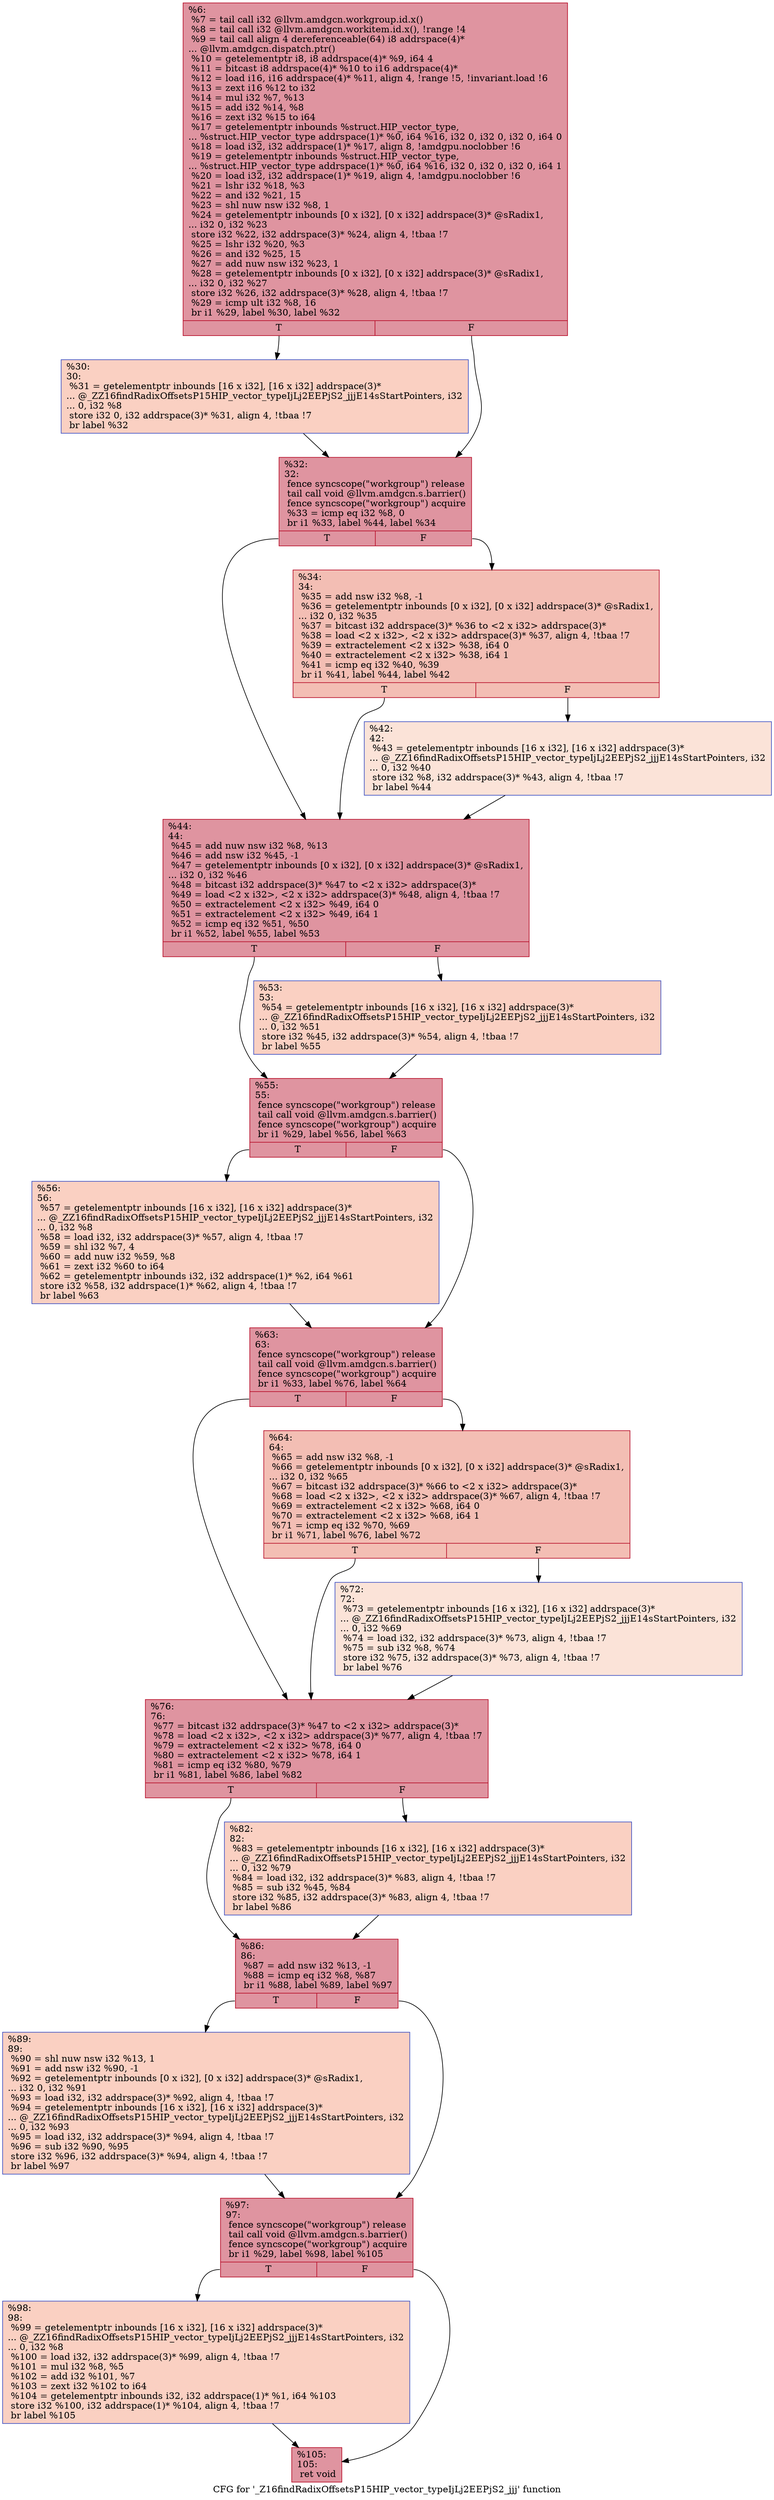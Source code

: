 digraph "CFG for '_Z16findRadixOffsetsP15HIP_vector_typeIjLj2EEPjS2_jjj' function" {
	label="CFG for '_Z16findRadixOffsetsP15HIP_vector_typeIjLj2EEPjS2_jjj' function";

	Node0x4c581c0 [shape=record,color="#b70d28ff", style=filled, fillcolor="#b70d2870",label="{%6:\l  %7 = tail call i32 @llvm.amdgcn.workgroup.id.x()\l  %8 = tail call i32 @llvm.amdgcn.workitem.id.x(), !range !4\l  %9 = tail call align 4 dereferenceable(64) i8 addrspace(4)*\l... @llvm.amdgcn.dispatch.ptr()\l  %10 = getelementptr i8, i8 addrspace(4)* %9, i64 4\l  %11 = bitcast i8 addrspace(4)* %10 to i16 addrspace(4)*\l  %12 = load i16, i16 addrspace(4)* %11, align 4, !range !5, !invariant.load !6\l  %13 = zext i16 %12 to i32\l  %14 = mul i32 %7, %13\l  %15 = add i32 %14, %8\l  %16 = zext i32 %15 to i64\l  %17 = getelementptr inbounds %struct.HIP_vector_type,\l... %struct.HIP_vector_type addrspace(1)* %0, i64 %16, i32 0, i32 0, i32 0, i64 0\l  %18 = load i32, i32 addrspace(1)* %17, align 8, !amdgpu.noclobber !6\l  %19 = getelementptr inbounds %struct.HIP_vector_type,\l... %struct.HIP_vector_type addrspace(1)* %0, i64 %16, i32 0, i32 0, i32 0, i64 1\l  %20 = load i32, i32 addrspace(1)* %19, align 4, !amdgpu.noclobber !6\l  %21 = lshr i32 %18, %3\l  %22 = and i32 %21, 15\l  %23 = shl nuw nsw i32 %8, 1\l  %24 = getelementptr inbounds [0 x i32], [0 x i32] addrspace(3)* @sRadix1,\l... i32 0, i32 %23\l  store i32 %22, i32 addrspace(3)* %24, align 4, !tbaa !7\l  %25 = lshr i32 %20, %3\l  %26 = and i32 %25, 15\l  %27 = add nuw nsw i32 %23, 1\l  %28 = getelementptr inbounds [0 x i32], [0 x i32] addrspace(3)* @sRadix1,\l... i32 0, i32 %27\l  store i32 %26, i32 addrspace(3)* %28, align 4, !tbaa !7\l  %29 = icmp ult i32 %8, 16\l  br i1 %29, label %30, label %32\l|{<s0>T|<s1>F}}"];
	Node0x4c581c0:s0 -> Node0x4c5b8f0;
	Node0x4c581c0:s1 -> Node0x4c5b980;
	Node0x4c5b8f0 [shape=record,color="#3d50c3ff", style=filled, fillcolor="#f3947570",label="{%30:\l30:                                               \l  %31 = getelementptr inbounds [16 x i32], [16 x i32] addrspace(3)*\l... @_ZZ16findRadixOffsetsP15HIP_vector_typeIjLj2EEPjS2_jjjE14sStartPointers, i32\l... 0, i32 %8\l  store i32 0, i32 addrspace(3)* %31, align 4, !tbaa !7\l  br label %32\l}"];
	Node0x4c5b8f0 -> Node0x4c5b980;
	Node0x4c5b980 [shape=record,color="#b70d28ff", style=filled, fillcolor="#b70d2870",label="{%32:\l32:                                               \l  fence syncscope(\"workgroup\") release\l  tail call void @llvm.amdgcn.s.barrier()\l  fence syncscope(\"workgroup\") acquire\l  %33 = icmp eq i32 %8, 0\l  br i1 %33, label %44, label %34\l|{<s0>T|<s1>F}}"];
	Node0x4c5b980:s0 -> Node0x4c5c140;
	Node0x4c5b980:s1 -> Node0x4c5c190;
	Node0x4c5c190 [shape=record,color="#b70d28ff", style=filled, fillcolor="#e36c5570",label="{%34:\l34:                                               \l  %35 = add nsw i32 %8, -1\l  %36 = getelementptr inbounds [0 x i32], [0 x i32] addrspace(3)* @sRadix1,\l... i32 0, i32 %35\l  %37 = bitcast i32 addrspace(3)* %36 to \<2 x i32\> addrspace(3)*\l  %38 = load \<2 x i32\>, \<2 x i32\> addrspace(3)* %37, align 4, !tbaa !7\l  %39 = extractelement \<2 x i32\> %38, i64 0\l  %40 = extractelement \<2 x i32\> %38, i64 1\l  %41 = icmp eq i32 %40, %39\l  br i1 %41, label %44, label %42\l|{<s0>T|<s1>F}}"];
	Node0x4c5c190:s0 -> Node0x4c5c140;
	Node0x4c5c190:s1 -> Node0x4c5c6a0;
	Node0x4c5c6a0 [shape=record,color="#3d50c3ff", style=filled, fillcolor="#f6bfa670",label="{%42:\l42:                                               \l  %43 = getelementptr inbounds [16 x i32], [16 x i32] addrspace(3)*\l... @_ZZ16findRadixOffsetsP15HIP_vector_typeIjLj2EEPjS2_jjjE14sStartPointers, i32\l... 0, i32 %40\l  store i32 %8, i32 addrspace(3)* %43, align 4, !tbaa !7\l  br label %44\l}"];
	Node0x4c5c6a0 -> Node0x4c5c140;
	Node0x4c5c140 [shape=record,color="#b70d28ff", style=filled, fillcolor="#b70d2870",label="{%44:\l44:                                               \l  %45 = add nuw nsw i32 %8, %13\l  %46 = add nsw i32 %45, -1\l  %47 = getelementptr inbounds [0 x i32], [0 x i32] addrspace(3)* @sRadix1,\l... i32 0, i32 %46\l  %48 = bitcast i32 addrspace(3)* %47 to \<2 x i32\> addrspace(3)*\l  %49 = load \<2 x i32\>, \<2 x i32\> addrspace(3)* %48, align 4, !tbaa !7\l  %50 = extractelement \<2 x i32\> %49, i64 0\l  %51 = extractelement \<2 x i32\> %49, i64 1\l  %52 = icmp eq i32 %51, %50\l  br i1 %52, label %55, label %53\l|{<s0>T|<s1>F}}"];
	Node0x4c5c140:s0 -> Node0x4c5ce40;
	Node0x4c5c140:s1 -> Node0x4c5ce90;
	Node0x4c5ce90 [shape=record,color="#3d50c3ff", style=filled, fillcolor="#f3947570",label="{%53:\l53:                                               \l  %54 = getelementptr inbounds [16 x i32], [16 x i32] addrspace(3)*\l... @_ZZ16findRadixOffsetsP15HIP_vector_typeIjLj2EEPjS2_jjjE14sStartPointers, i32\l... 0, i32 %51\l  store i32 %45, i32 addrspace(3)* %54, align 4, !tbaa !7\l  br label %55\l}"];
	Node0x4c5ce90 -> Node0x4c5ce40;
	Node0x4c5ce40 [shape=record,color="#b70d28ff", style=filled, fillcolor="#b70d2870",label="{%55:\l55:                                               \l  fence syncscope(\"workgroup\") release\l  tail call void @llvm.amdgcn.s.barrier()\l  fence syncscope(\"workgroup\") acquire\l  br i1 %29, label %56, label %63\l|{<s0>T|<s1>F}}"];
	Node0x4c5ce40:s0 -> Node0x4c5d2c0;
	Node0x4c5ce40:s1 -> Node0x4c5d310;
	Node0x4c5d2c0 [shape=record,color="#3d50c3ff", style=filled, fillcolor="#f3947570",label="{%56:\l56:                                               \l  %57 = getelementptr inbounds [16 x i32], [16 x i32] addrspace(3)*\l... @_ZZ16findRadixOffsetsP15HIP_vector_typeIjLj2EEPjS2_jjjE14sStartPointers, i32\l... 0, i32 %8\l  %58 = load i32, i32 addrspace(3)* %57, align 4, !tbaa !7\l  %59 = shl i32 %7, 4\l  %60 = add nuw i32 %59, %8\l  %61 = zext i32 %60 to i64\l  %62 = getelementptr inbounds i32, i32 addrspace(1)* %2, i64 %61\l  store i32 %58, i32 addrspace(1)* %62, align 4, !tbaa !7\l  br label %63\l}"];
	Node0x4c5d2c0 -> Node0x4c5d310;
	Node0x4c5d310 [shape=record,color="#b70d28ff", style=filled, fillcolor="#b70d2870",label="{%63:\l63:                                               \l  fence syncscope(\"workgroup\") release\l  tail call void @llvm.amdgcn.s.barrier()\l  fence syncscope(\"workgroup\") acquire\l  br i1 %33, label %76, label %64\l|{<s0>T|<s1>F}}"];
	Node0x4c5d310:s0 -> Node0x4c5d9e0;
	Node0x4c5d310:s1 -> Node0x4c5da30;
	Node0x4c5da30 [shape=record,color="#b70d28ff", style=filled, fillcolor="#e36c5570",label="{%64:\l64:                                               \l  %65 = add nsw i32 %8, -1\l  %66 = getelementptr inbounds [0 x i32], [0 x i32] addrspace(3)* @sRadix1,\l... i32 0, i32 %65\l  %67 = bitcast i32 addrspace(3)* %66 to \<2 x i32\> addrspace(3)*\l  %68 = load \<2 x i32\>, \<2 x i32\> addrspace(3)* %67, align 4, !tbaa !7\l  %69 = extractelement \<2 x i32\> %68, i64 0\l  %70 = extractelement \<2 x i32\> %68, i64 1\l  %71 = icmp eq i32 %70, %69\l  br i1 %71, label %76, label %72\l|{<s0>T|<s1>F}}"];
	Node0x4c5da30:s0 -> Node0x4c5d9e0;
	Node0x4c5da30:s1 -> Node0x4c5bee0;
	Node0x4c5bee0 [shape=record,color="#3d50c3ff", style=filled, fillcolor="#f6bfa670",label="{%72:\l72:                                               \l  %73 = getelementptr inbounds [16 x i32], [16 x i32] addrspace(3)*\l... @_ZZ16findRadixOffsetsP15HIP_vector_typeIjLj2EEPjS2_jjjE14sStartPointers, i32\l... 0, i32 %69\l  %74 = load i32, i32 addrspace(3)* %73, align 4, !tbaa !7\l  %75 = sub i32 %8, %74\l  store i32 %75, i32 addrspace(3)* %73, align 4, !tbaa !7\l  br label %76\l}"];
	Node0x4c5bee0 -> Node0x4c5d9e0;
	Node0x4c5d9e0 [shape=record,color="#b70d28ff", style=filled, fillcolor="#b70d2870",label="{%76:\l76:                                               \l  %77 = bitcast i32 addrspace(3)* %47 to \<2 x i32\> addrspace(3)*\l  %78 = load \<2 x i32\>, \<2 x i32\> addrspace(3)* %77, align 4, !tbaa !7\l  %79 = extractelement \<2 x i32\> %78, i64 0\l  %80 = extractelement \<2 x i32\> %78, i64 1\l  %81 = icmp eq i32 %80, %79\l  br i1 %81, label %86, label %82\l|{<s0>T|<s1>F}}"];
	Node0x4c5d9e0:s0 -> Node0x4c5e760;
	Node0x4c5d9e0:s1 -> Node0x4c5e7b0;
	Node0x4c5e7b0 [shape=record,color="#3d50c3ff", style=filled, fillcolor="#f3947570",label="{%82:\l82:                                               \l  %83 = getelementptr inbounds [16 x i32], [16 x i32] addrspace(3)*\l... @_ZZ16findRadixOffsetsP15HIP_vector_typeIjLj2EEPjS2_jjjE14sStartPointers, i32\l... 0, i32 %79\l  %84 = load i32, i32 addrspace(3)* %83, align 4, !tbaa !7\l  %85 = sub i32 %45, %84\l  store i32 %85, i32 addrspace(3)* %83, align 4, !tbaa !7\l  br label %86\l}"];
	Node0x4c5e7b0 -> Node0x4c5e760;
	Node0x4c5e760 [shape=record,color="#b70d28ff", style=filled, fillcolor="#b70d2870",label="{%86:\l86:                                               \l  %87 = add nsw i32 %13, -1\l  %88 = icmp eq i32 %8, %87\l  br i1 %88, label %89, label %97\l|{<s0>T|<s1>F}}"];
	Node0x4c5e760:s0 -> Node0x4c5ec90;
	Node0x4c5e760:s1 -> Node0x4c5ece0;
	Node0x4c5ec90 [shape=record,color="#3d50c3ff", style=filled, fillcolor="#f3947570",label="{%89:\l89:                                               \l  %90 = shl nuw nsw i32 %13, 1\l  %91 = add nsw i32 %90, -1\l  %92 = getelementptr inbounds [0 x i32], [0 x i32] addrspace(3)* @sRadix1,\l... i32 0, i32 %91\l  %93 = load i32, i32 addrspace(3)* %92, align 4, !tbaa !7\l  %94 = getelementptr inbounds [16 x i32], [16 x i32] addrspace(3)*\l... @_ZZ16findRadixOffsetsP15HIP_vector_typeIjLj2EEPjS2_jjjE14sStartPointers, i32\l... 0, i32 %93\l  %95 = load i32, i32 addrspace(3)* %94, align 4, !tbaa !7\l  %96 = sub i32 %90, %95\l  store i32 %96, i32 addrspace(3)* %94, align 4, !tbaa !7\l  br label %97\l}"];
	Node0x4c5ec90 -> Node0x4c5ece0;
	Node0x4c5ece0 [shape=record,color="#b70d28ff", style=filled, fillcolor="#b70d2870",label="{%97:\l97:                                               \l  fence syncscope(\"workgroup\") release\l  tail call void @llvm.amdgcn.s.barrier()\l  fence syncscope(\"workgroup\") acquire\l  br i1 %29, label %98, label %105\l|{<s0>T|<s1>F}}"];
	Node0x4c5ece0:s0 -> Node0x4c5f460;
	Node0x4c5ece0:s1 -> Node0x4c5f4b0;
	Node0x4c5f460 [shape=record,color="#3d50c3ff", style=filled, fillcolor="#f3947570",label="{%98:\l98:                                               \l  %99 = getelementptr inbounds [16 x i32], [16 x i32] addrspace(3)*\l... @_ZZ16findRadixOffsetsP15HIP_vector_typeIjLj2EEPjS2_jjjE14sStartPointers, i32\l... 0, i32 %8\l  %100 = load i32, i32 addrspace(3)* %99, align 4, !tbaa !7\l  %101 = mul i32 %8, %5\l  %102 = add i32 %101, %7\l  %103 = zext i32 %102 to i64\l  %104 = getelementptr inbounds i32, i32 addrspace(1)* %1, i64 %103\l  store i32 %100, i32 addrspace(1)* %104, align 4, !tbaa !7\l  br label %105\l}"];
	Node0x4c5f460 -> Node0x4c5f4b0;
	Node0x4c5f4b0 [shape=record,color="#b70d28ff", style=filled, fillcolor="#b70d2870",label="{%105:\l105:                                              \l  ret void\l}"];
}
